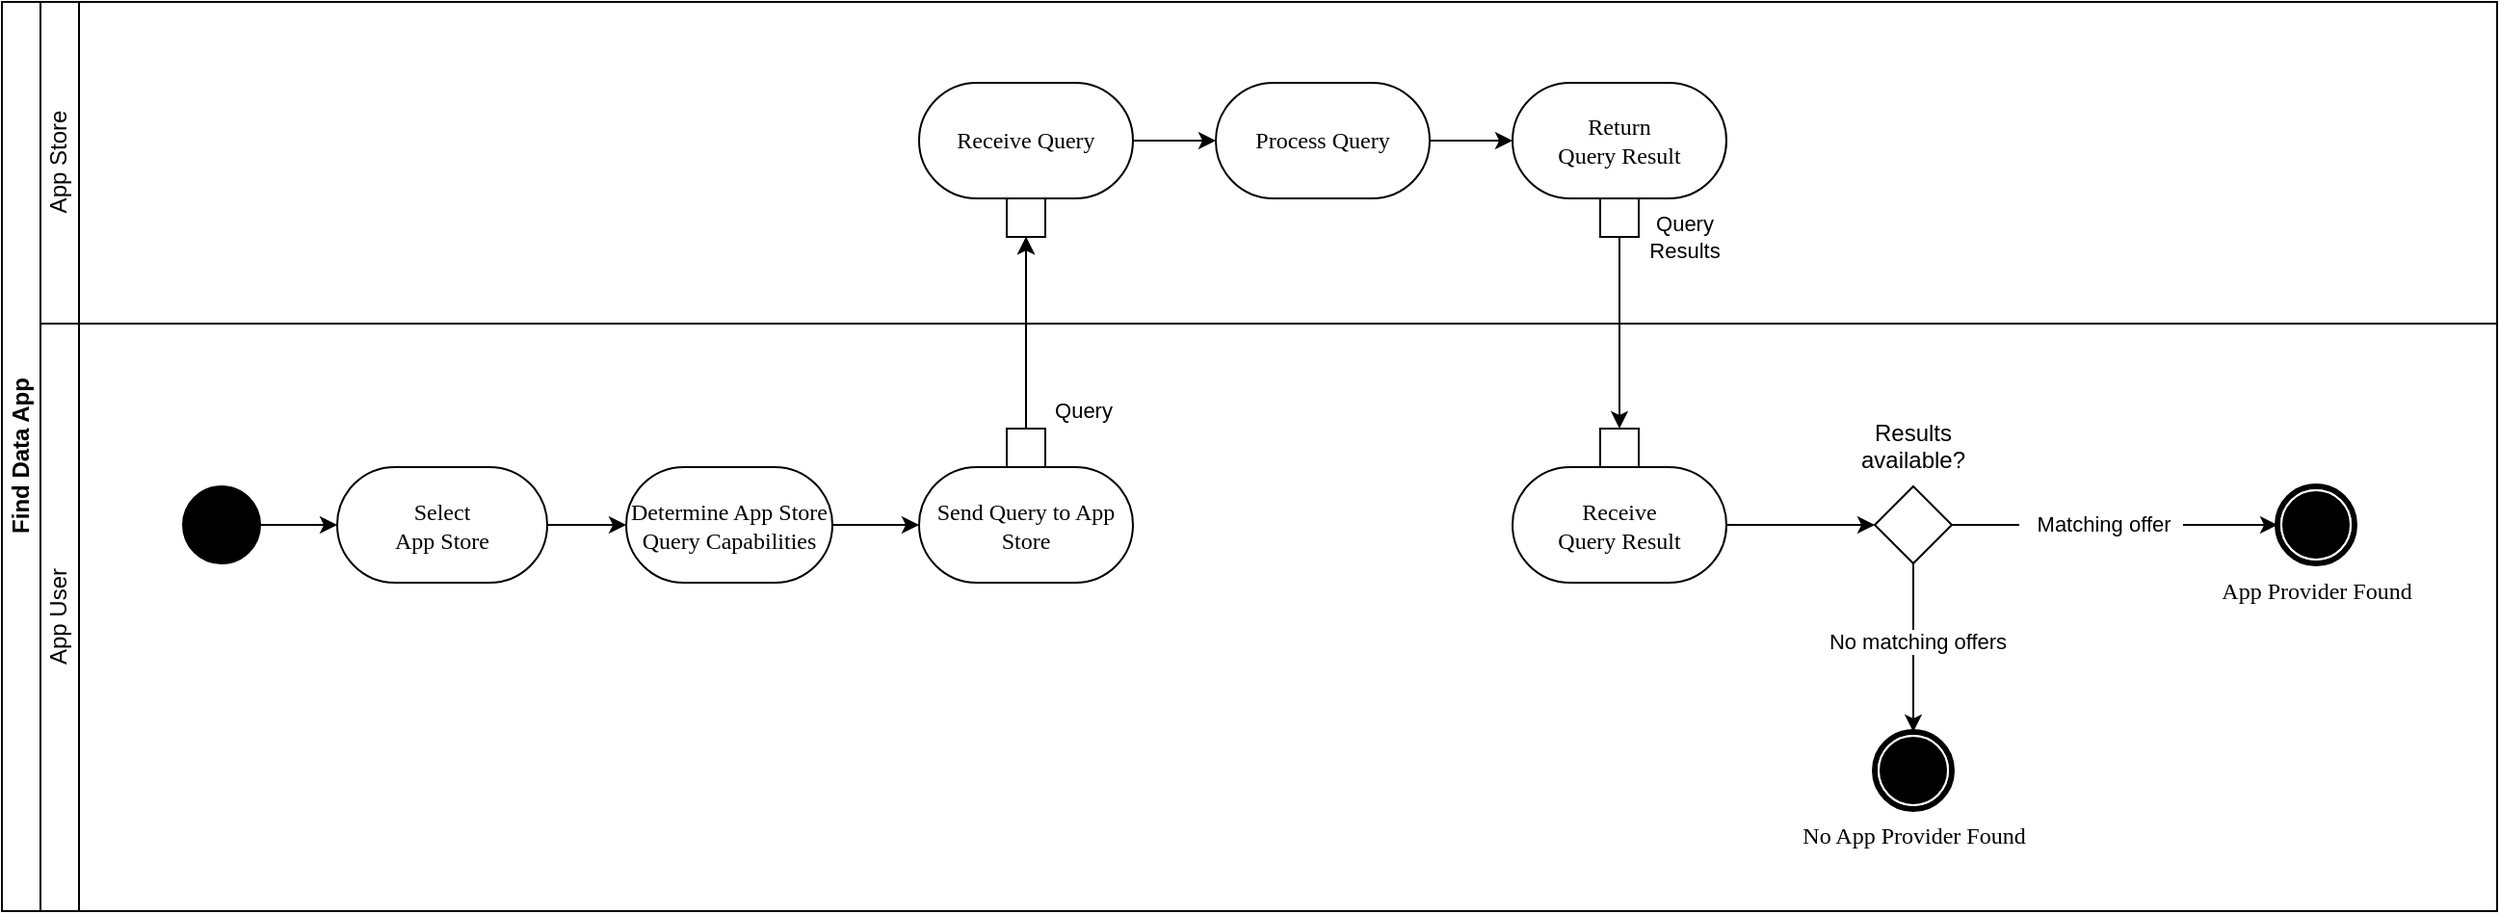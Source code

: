 <mxfile version="17.4.0" type="google" pages="2"><diagram id="prtHgNgQTEPvFCAcTncT" name="Page-1"><mxGraphModel grid="0" page="1" gridSize="10" guides="1" tooltips="1" connect="1" arrows="1" fold="1" pageScale="1" pageWidth="827" pageHeight="1169" math="0" shadow="0"><root><mxCell id="0"/><mxCell id="1" parent="0"/><mxCell id="dNxyNK7c78bLwvsdeMH5-19" value="Find Data App" style="swimlane;html=1;childLayout=stackLayout;resizeParent=1;resizeParentMax=0;horizontal=0;startSize=20;horizontalStack=0;flipH=0;direction=east;" vertex="1" parent="1"><mxGeometry x="90" y="30" width="1295" height="472" as="geometry"/></mxCell><mxCell id="dNxyNK7c78bLwvsdeMH5-22" value="App Store" style="swimlane;html=1;startSize=20;horizontal=0;fontStyle=0" vertex="1" parent="dNxyNK7c78bLwvsdeMH5-19"><mxGeometry x="20" width="1275" height="167" as="geometry"/></mxCell><mxCell id="uVfh3GT1M28bKxcgiAx--29" style="edgeStyle=orthogonalEdgeStyle;rounded=0;orthogonalLoop=1;jettySize=auto;html=1;" edge="1" parent="dNxyNK7c78bLwvsdeMH5-22" source="uVfh3GT1M28bKxcgiAx--25" target="uVfh3GT1M28bKxcgiAx--27"><mxGeometry relative="1" as="geometry"/></mxCell><mxCell id="uVfh3GT1M28bKxcgiAx--25" value="Receive Query" style="rounded=1;whiteSpace=wrap;html=1;shadow=0;comic=0;labelBackgroundColor=none;strokeWidth=1;fontFamily=Verdana;fontSize=12;align=center;arcSize=50;" vertex="1" parent="dNxyNK7c78bLwvsdeMH5-22"><mxGeometry x="456" y="42" width="111" height="60" as="geometry"/></mxCell><mxCell id="uVfh3GT1M28bKxcgiAx--31" style="edgeStyle=orthogonalEdgeStyle;rounded=0;orthogonalLoop=1;jettySize=auto;html=1;" edge="1" parent="dNxyNK7c78bLwvsdeMH5-22" source="uVfh3GT1M28bKxcgiAx--27" target="uVfh3GT1M28bKxcgiAx--30"><mxGeometry relative="1" as="geometry"/></mxCell><mxCell id="uVfh3GT1M28bKxcgiAx--27" value="Process Query" style="rounded=1;whiteSpace=wrap;html=1;shadow=0;comic=0;labelBackgroundColor=none;strokeWidth=1;fontFamily=Verdana;fontSize=12;align=center;arcSize=50;" vertex="1" parent="dNxyNK7c78bLwvsdeMH5-22"><mxGeometry x="610" y="42" width="111" height="60" as="geometry"/></mxCell><mxCell id="uVfh3GT1M28bKxcgiAx--30" value="Return&lt;br&gt;Query Result" style="rounded=1;whiteSpace=wrap;html=1;shadow=0;comic=0;labelBackgroundColor=none;strokeWidth=1;fontFamily=Verdana;fontSize=12;align=center;arcSize=50;" vertex="1" parent="dNxyNK7c78bLwvsdeMH5-22"><mxGeometry x="764" y="42" width="111" height="60" as="geometry"/></mxCell><mxCell id="-1bGKvx9Kn6wAe0Wyqjg-2" value="" style="rounded=0;whiteSpace=wrap;html=1;strokeColor=default;" vertex="1" parent="dNxyNK7c78bLwvsdeMH5-22"><mxGeometry x="501.5" y="102" width="20" height="20" as="geometry"/></mxCell><mxCell id="-1bGKvx9Kn6wAe0Wyqjg-7" value="" style="rounded=0;whiteSpace=wrap;html=1;strokeColor=default;" vertex="1" parent="dNxyNK7c78bLwvsdeMH5-22"><mxGeometry x="809.5" y="102" width="20" height="20" as="geometry"/></mxCell><mxCell id="dNxyNK7c78bLwvsdeMH5-27" value="" style="edgeStyle=orthogonalEdgeStyle;rounded=0;orthogonalLoop=1;jettySize=auto;html=1;dashed=1;endArrow=none;endFill=0;" edge="1" parent="dNxyNK7c78bLwvsdeMH5-19"><mxGeometry relative="1" as="geometry"><mxPoint x="219" y="90" as="sourcePoint"/><mxPoint x="219.034" y="90" as="targetPoint"/></mxGeometry></mxCell><mxCell id="uVfh3GT1M28bKxcgiAx--33" value="&lt;div&gt;Query &lt;br&gt;&lt;/div&gt;&lt;div&gt;Results&lt;/div&gt;" style="rounded=0;orthogonalLoop=1;jettySize=auto;html=1;endArrow=classic;endFill=1;startArrow=none;startFill=0;endSize=6;startSize=6;exitX=0.5;exitY=1;exitDx=0;exitDy=0;entryX=0.5;entryY=0;entryDx=0;entryDy=0;" edge="1" parent="dNxyNK7c78bLwvsdeMH5-19" source="-1bGKvx9Kn6wAe0Wyqjg-7" target="-1bGKvx9Kn6wAe0Wyqjg-8"><mxGeometry x="-1" y="33" relative="1" as="geometry"><mxPoint as="offset"/></mxGeometry></mxCell><mxCell id="uVfh3GT1M28bKxcgiAx--26" style="rounded=0;orthogonalLoop=1;jettySize=auto;html=1;entryX=0.5;entryY=1;entryDx=0;entryDy=0;endArrow=classic;endFill=1;startArrow=none;startFill=0;endSize=6;startSize=6;strokeWidth=1;" edge="1" parent="dNxyNK7c78bLwvsdeMH5-19" source="-1bGKvx9Kn6wAe0Wyqjg-1" target="-1bGKvx9Kn6wAe0Wyqjg-2"><mxGeometry relative="1" as="geometry"><mxPoint x="608" y="248" as="sourcePoint"/></mxGeometry></mxCell><mxCell id="-1bGKvx9Kn6wAe0Wyqjg-6" value="Query" style="edgeStyle=none;rounded=0;orthogonalLoop=1;jettySize=auto;html=1;" edge="1" parent="dNxyNK7c78bLwvsdeMH5-19" source="-1bGKvx9Kn6wAe0Wyqjg-1" target="-1bGKvx9Kn6wAe0Wyqjg-2"><mxGeometry x="-0.799" y="-29" relative="1" as="geometry"><mxPoint as="offset"/></mxGeometry></mxCell><mxCell id="uVfh3GT1M28bKxcgiAx--11" value="App User" style="swimlane;html=1;startSize=20;horizontal=0;fontStyle=0" vertex="1" parent="dNxyNK7c78bLwvsdeMH5-19"><mxGeometry x="20" y="167" width="1275" height="305" as="geometry"/></mxCell><mxCell id="wiI2pj7NbJvjHoOLdIeQ-2" value="" style="ellipse;whiteSpace=wrap;html=1;rounded=0;shadow=0;comic=0;labelBackgroundColor=none;strokeWidth=1;fillColor=#000000;fontFamily=Verdana;fontSize=12;align=center;" vertex="1" parent="uVfh3GT1M28bKxcgiAx--11"><mxGeometry x="74" y="84.5" width="40" height="40" as="geometry"/></mxCell><mxCell id="uVfh3GT1M28bKxcgiAx--22" style="edgeStyle=orthogonalEdgeStyle;rounded=0;orthogonalLoop=1;jettySize=auto;html=1;" edge="1" parent="uVfh3GT1M28bKxcgiAx--11" source="wiI2pj7NbJvjHoOLdIeQ-3" target="uVfh3GT1M28bKxcgiAx--21"><mxGeometry relative="1" as="geometry"/></mxCell><mxCell id="wiI2pj7NbJvjHoOLdIeQ-3" value="&lt;div&gt;Select&lt;/div&gt;&lt;div&gt;App Store&lt;/div&gt;" style="rounded=1;whiteSpace=wrap;html=1;shadow=0;comic=0;labelBackgroundColor=none;strokeWidth=1;fontFamily=Verdana;fontSize=12;align=center;arcSize=50;" vertex="1" parent="uVfh3GT1M28bKxcgiAx--11"><mxGeometry x="154" y="74.5" width="109" height="60" as="geometry"/></mxCell><mxCell id="wiI2pj7NbJvjHoOLdIeQ-4" style="edgeStyle=orthogonalEdgeStyle;rounded=0;orthogonalLoop=1;jettySize=auto;html=1;" edge="1" parent="uVfh3GT1M28bKxcgiAx--11" source="wiI2pj7NbJvjHoOLdIeQ-2" target="wiI2pj7NbJvjHoOLdIeQ-3"><mxGeometry relative="1" as="geometry"/></mxCell><mxCell id="uVfh3GT1M28bKxcgiAx--24" style="edgeStyle=orthogonalEdgeStyle;rounded=0;orthogonalLoop=1;jettySize=auto;html=1;" edge="1" parent="uVfh3GT1M28bKxcgiAx--11" source="uVfh3GT1M28bKxcgiAx--21" target="uVfh3GT1M28bKxcgiAx--23"><mxGeometry relative="1" as="geometry"/></mxCell><mxCell id="uVfh3GT1M28bKxcgiAx--21" value="Determine App Store Query Capabilities" style="rounded=1;whiteSpace=wrap;html=1;shadow=0;comic=0;labelBackgroundColor=none;strokeWidth=1;fontFamily=Verdana;fontSize=12;align=center;arcSize=50;" vertex="1" parent="uVfh3GT1M28bKxcgiAx--11"><mxGeometry x="304" y="74.5" width="107" height="60" as="geometry"/></mxCell><mxCell id="uVfh3GT1M28bKxcgiAx--23" value="Send Query to App Store" style="rounded=1;whiteSpace=wrap;html=1;shadow=0;comic=0;labelBackgroundColor=none;strokeWidth=1;fontFamily=Verdana;fontSize=12;align=center;arcSize=50;" vertex="1" parent="uVfh3GT1M28bKxcgiAx--11"><mxGeometry x="456" y="74.5" width="111" height="60" as="geometry"/></mxCell><mxCell id="uVfh3GT1M28bKxcgiAx--34" style="edgeStyle=orthogonalEdgeStyle;rounded=0;orthogonalLoop=1;jettySize=auto;html=1;entryX=0;entryY=0.5;entryDx=0;entryDy=0;" edge="1" parent="uVfh3GT1M28bKxcgiAx--11" source="uVfh3GT1M28bKxcgiAx--32" target="-1bGKvx9Kn6wAe0Wyqjg-11"><mxGeometry relative="1" as="geometry"><mxPoint x="922" y="104.5" as="targetPoint"/></mxGeometry></mxCell><mxCell id="uVfh3GT1M28bKxcgiAx--32" value="Receive&lt;br&gt;Query Result" style="rounded=1;whiteSpace=wrap;html=1;shadow=0;comic=0;labelBackgroundColor=none;strokeWidth=1;fontFamily=Verdana;fontSize=12;align=center;arcSize=50;" vertex="1" parent="uVfh3GT1M28bKxcgiAx--11"><mxGeometry x="764" y="74.5" width="111" height="60" as="geometry"/></mxCell><mxCell id="uVfh3GT1M28bKxcgiAx--35" style="edgeStyle=orthogonalEdgeStyle;rounded=0;orthogonalLoop=1;jettySize=auto;html=1;exitX=0.5;exitY=1;exitDx=0;exitDy=0;" edge="1" parent="uVfh3GT1M28bKxcgiAx--11" source="-1bGKvx9Kn6wAe0Wyqjg-11" target="wiI2pj7NbJvjHoOLdIeQ-7"><mxGeometry relative="1" as="geometry"><mxPoint x="972" y="150" as="sourcePoint"/></mxGeometry></mxCell><mxCell id="uVfh3GT1M28bKxcgiAx--36" value="No matching offers" style="edgeLabel;html=1;align=center;verticalAlign=middle;resizable=0;points=[];" vertex="1" connectable="0" parent="uVfh3GT1M28bKxcgiAx--35"><mxGeometry x="-0.282" y="2" relative="1" as="geometry"><mxPoint y="9" as="offset"/></mxGeometry></mxCell><mxCell id="uVfh3GT1M28bKxcgiAx--38" style="edgeStyle=orthogonalEdgeStyle;rounded=0;orthogonalLoop=1;jettySize=auto;html=1;entryX=0;entryY=0.5;entryDx=0;entryDy=0;exitX=1;exitY=0.5;exitDx=0;exitDy=0;" edge="1" parent="uVfh3GT1M28bKxcgiAx--11" source="-1bGKvx9Kn6wAe0Wyqjg-11" target="uVfh3GT1M28bKxcgiAx--40"><mxGeometry relative="1" as="geometry"><mxPoint x="1128" y="104.5" as="targetPoint"/><mxPoint x="1022" y="104.5" as="sourcePoint"/></mxGeometry></mxCell><mxCell id="uVfh3GT1M28bKxcgiAx--39" value="&amp;nbsp;&amp;nbsp; Matching offer&amp;nbsp;&amp;nbsp; " style="edgeLabel;html=1;align=center;verticalAlign=middle;resizable=0;points=[];" vertex="1" connectable="0" parent="uVfh3GT1M28bKxcgiAx--38"><mxGeometry x="-0.173" y="-1" relative="1" as="geometry"><mxPoint x="7" y="-2" as="offset"/></mxGeometry></mxCell><mxCell id="wiI2pj7NbJvjHoOLdIeQ-7" value="No App Provider Found" style="shape=mxgraph.bpmn.shape;html=1;verticalLabelPosition=bottom;labelBackgroundColor=#ffffff;verticalAlign=top;perimeter=ellipsePerimeter;outline=end;symbol=terminate;rounded=0;shadow=0;comic=0;strokeWidth=1;fontFamily=Verdana;fontSize=12;align=center;" vertex="1" parent="uVfh3GT1M28bKxcgiAx--11"><mxGeometry x="952" y="212" width="40" height="40" as="geometry"/></mxCell><mxCell id="uVfh3GT1M28bKxcgiAx--40" value="App Provider Found" style="shape=mxgraph.bpmn.shape;html=1;verticalLabelPosition=bottom;labelBackgroundColor=#ffffff;verticalAlign=top;perimeter=ellipsePerimeter;outline=end;symbol=terminate;rounded=0;shadow=0;comic=0;strokeWidth=1;fontFamily=Verdana;fontSize=12;align=center;" vertex="1" parent="uVfh3GT1M28bKxcgiAx--11"><mxGeometry x="1161" y="84.5" width="40" height="40" as="geometry"/></mxCell><mxCell id="-1bGKvx9Kn6wAe0Wyqjg-1" value="" style="rounded=0;whiteSpace=wrap;html=1;strokeColor=default;" vertex="1" parent="uVfh3GT1M28bKxcgiAx--11"><mxGeometry x="501.5" y="54.5" width="20" height="20" as="geometry"/></mxCell><mxCell id="-1bGKvx9Kn6wAe0Wyqjg-8" value="" style="rounded=0;whiteSpace=wrap;html=1;strokeColor=default;" vertex="1" parent="uVfh3GT1M28bKxcgiAx--11"><mxGeometry x="809.5" y="54.5" width="20" height="20" as="geometry"/></mxCell><mxCell id="-1bGKvx9Kn6wAe0Wyqjg-10" value="&lt;div&gt;Results&lt;/div&gt;&lt;div&gt;available?&lt;/div&gt;" style="text;whiteSpace=wrap;html=1;align=center;" vertex="1" parent="uVfh3GT1M28bKxcgiAx--11"><mxGeometry x="935" y="42.5" width="74" height="42" as="geometry"/></mxCell><mxCell id="-1bGKvx9Kn6wAe0Wyqjg-11" value="" style="rhombus;whiteSpace=wrap;html=1;" vertex="1" parent="uVfh3GT1M28bKxcgiAx--11"><mxGeometry x="952" y="84.5" width="40" height="40" as="geometry"/></mxCell></root></mxGraphModel></diagram><diagram id="obYw-jGJEV3MYV3MGKgx" name="Page-2"><mxGraphModel grid="1" page="1" gridSize="10" guides="1" tooltips="1" connect="1" arrows="1" fold="1" pageScale="1" pageWidth="827" pageHeight="1169" math="0" shadow="0"><root><mxCell id="0"/><mxCell id="1" parent="0"/><mxCell id="wi4sopHQv53TS3ChuXou-1" value="Find Data App" style="swimlane;childLayout=stackLayout;resizeParent=1;resizeParentMax=0;horizontal=1;startSize=20;horizontalStack=0;fontStyle=1" vertex="1" parent="1"><mxGeometry x="60" y="70" width="1290" height="510" as="geometry"/></mxCell><mxCell id="wi4sopHQv53TS3ChuXou-2" value="App Store" style="swimlane;startSize=20;horizontal=0;" vertex="1" parent="wi4sopHQv53TS3ChuXou-1"><mxGeometry y="20" width="1290" height="170" as="geometry"/></mxCell><mxCell id="UZZjXRVZWJvCu-JCL9Qi-2" value="Receive Query" style="rounded=1;whiteSpace=wrap;html=1;shadow=0;comic=0;labelBackgroundColor=none;strokeWidth=1;fontFamily=Verdana;fontSize=12;align=center;arcSize=50;" vertex="1" parent="wi4sopHQv53TS3ChuXou-2"><mxGeometry x="462" y="40" width="111" height="60" as="geometry"/></mxCell><mxCell id="UZZjXRVZWJvCu-JCL9Qi-4" value="Process Query" style="rounded=1;whiteSpace=wrap;html=1;shadow=0;comic=0;labelBackgroundColor=none;strokeWidth=1;fontFamily=Verdana;fontSize=12;align=center;arcSize=50;" vertex="1" parent="wi4sopHQv53TS3ChuXou-2"><mxGeometry x="616" y="40" width="111" height="60" as="geometry"/></mxCell><mxCell id="UZZjXRVZWJvCu-JCL9Qi-1" style="edgeStyle=orthogonalEdgeStyle;rounded=0;orthogonalLoop=1;jettySize=auto;html=1;" edge="1" parent="wi4sopHQv53TS3ChuXou-2" source="UZZjXRVZWJvCu-JCL9Qi-2" target="UZZjXRVZWJvCu-JCL9Qi-4"><mxGeometry relative="1" as="geometry"/></mxCell><mxCell id="UZZjXRVZWJvCu-JCL9Qi-5" value="Return&lt;br&gt;Query Results" style="rounded=1;whiteSpace=wrap;html=1;shadow=0;comic=0;labelBackgroundColor=none;strokeWidth=1;fontFamily=Verdana;fontSize=12;align=center;arcSize=50;" vertex="1" parent="wi4sopHQv53TS3ChuXou-2"><mxGeometry x="770" y="40" width="111" height="60" as="geometry"/></mxCell><mxCell id="UZZjXRVZWJvCu-JCL9Qi-3" style="edgeStyle=orthogonalEdgeStyle;rounded=0;orthogonalLoop=1;jettySize=auto;html=1;" edge="1" parent="wi4sopHQv53TS3ChuXou-2" source="UZZjXRVZWJvCu-JCL9Qi-4" target="UZZjXRVZWJvCu-JCL9Qi-5"><mxGeometry relative="1" as="geometry"/></mxCell><mxCell id="UZZjXRVZWJvCu-JCL9Qi-6" value="" style="rounded=0;whiteSpace=wrap;html=1;strokeColor=default;" vertex="1" parent="wi4sopHQv53TS3ChuXou-2"><mxGeometry x="507.5" y="100" width="20" height="20" as="geometry"/></mxCell><mxCell id="UZZjXRVZWJvCu-JCL9Qi-7" value="" style="rounded=0;whiteSpace=wrap;html=1;strokeColor=default;" vertex="1" parent="wi4sopHQv53TS3ChuXou-2"><mxGeometry x="815.5" y="100" width="20" height="20" as="geometry"/></mxCell><mxCell id="wi4sopHQv53TS3ChuXou-16" value="App User" style="swimlane;startSize=20;horizontal=0;fontStyle=1" vertex="1" parent="wi4sopHQv53TS3ChuXou-1"><mxGeometry y="190" width="1290" height="320" as="geometry"/></mxCell><mxCell id="wi4sopHQv53TS3ChuXou-17" value="Connector" style="swimlane;startSize=20;horizontal=0;fontStyle=0" vertex="1" parent="wi4sopHQv53TS3ChuXou-16"><mxGeometry x="20" width="1270" height="320" as="geometry"/></mxCell><mxCell id="dghMM0rPUdAbzpBHdBav-1" value="" style="ellipse;whiteSpace=wrap;html=1;rounded=0;shadow=0;comic=0;labelBackgroundColor=none;strokeWidth=1;fillColor=#000000;fontFamily=Verdana;fontSize=12;align=center;" vertex="1" parent="wi4sopHQv53TS3ChuXou-17"><mxGeometry x="60" y="92" width="40" height="40" as="geometry"/></mxCell><mxCell id="dghMM0rPUdAbzpBHdBav-3" value="&lt;div&gt;Select&lt;/div&gt;&lt;div&gt;App Store&lt;/div&gt;" style="rounded=1;whiteSpace=wrap;html=1;shadow=0;comic=0;labelBackgroundColor=none;strokeWidth=1;fontFamily=Verdana;fontSize=12;align=center;arcSize=50;" vertex="1" parent="wi4sopHQv53TS3ChuXou-17"><mxGeometry x="140" y="82" width="109" height="60" as="geometry"/></mxCell><mxCell id="dghMM0rPUdAbzpBHdBav-4" style="edgeStyle=orthogonalEdgeStyle;rounded=0;orthogonalLoop=1;jettySize=auto;html=1;" edge="1" parent="wi4sopHQv53TS3ChuXou-17" source="dghMM0rPUdAbzpBHdBav-1" target="dghMM0rPUdAbzpBHdBav-3"><mxGeometry relative="1" as="geometry"/></mxCell><mxCell id="dghMM0rPUdAbzpBHdBav-6" value="Determine App Store Query Capabilities" style="rounded=1;whiteSpace=wrap;html=1;shadow=0;comic=0;labelBackgroundColor=none;strokeWidth=1;fontFamily=Verdana;fontSize=12;align=center;arcSize=50;" vertex="1" parent="wi4sopHQv53TS3ChuXou-17"><mxGeometry x="290" y="82" width="107" height="60" as="geometry"/></mxCell><mxCell id="dghMM0rPUdAbzpBHdBav-2" style="edgeStyle=orthogonalEdgeStyle;rounded=0;orthogonalLoop=1;jettySize=auto;html=1;" edge="1" parent="wi4sopHQv53TS3ChuXou-17" source="dghMM0rPUdAbzpBHdBav-3" target="dghMM0rPUdAbzpBHdBav-6"><mxGeometry relative="1" as="geometry"/></mxCell><mxCell id="dghMM0rPUdAbzpBHdBav-7" value="Send Query to App Store" style="rounded=1;whiteSpace=wrap;html=1;shadow=0;comic=0;labelBackgroundColor=none;strokeWidth=1;fontFamily=Verdana;fontSize=12;align=center;arcSize=50;" vertex="1" parent="wi4sopHQv53TS3ChuXou-17"><mxGeometry x="442" y="82" width="111" height="60" as="geometry"/></mxCell><mxCell id="dghMM0rPUdAbzpBHdBav-5" style="edgeStyle=orthogonalEdgeStyle;rounded=0;orthogonalLoop=1;jettySize=auto;html=1;" edge="1" parent="wi4sopHQv53TS3ChuXou-17" source="dghMM0rPUdAbzpBHdBav-6" target="dghMM0rPUdAbzpBHdBav-7"><mxGeometry relative="1" as="geometry"/></mxCell><mxCell id="dghMM0rPUdAbzpBHdBav-9" value="Receive&lt;br&gt;Query Result" style="rounded=1;whiteSpace=wrap;html=1;shadow=0;comic=0;labelBackgroundColor=none;strokeWidth=1;fontFamily=Verdana;fontSize=12;align=center;arcSize=50;" vertex="1" parent="wi4sopHQv53TS3ChuXou-17"><mxGeometry x="750" y="82" width="111" height="60" as="geometry"/></mxCell><mxCell id="dghMM0rPUdAbzpBHdBav-14" value="No App Provider Found" style="shape=mxgraph.bpmn.shape;html=1;verticalLabelPosition=bottom;labelBackgroundColor=#ffffff;verticalAlign=top;perimeter=ellipsePerimeter;outline=end;symbol=terminate;rounded=0;shadow=0;comic=0;strokeWidth=1;fontFamily=Verdana;fontSize=12;align=center;" vertex="1" parent="wi4sopHQv53TS3ChuXou-17"><mxGeometry x="938" y="219.5" width="40" height="40" as="geometry"/></mxCell><mxCell id="dghMM0rPUdAbzpBHdBav-15" value="App Provider Found" style="shape=mxgraph.bpmn.shape;html=1;verticalLabelPosition=bottom;labelBackgroundColor=#ffffff;verticalAlign=top;perimeter=ellipsePerimeter;outline=end;symbol=terminate;rounded=0;shadow=0;comic=0;strokeWidth=1;fontFamily=Verdana;fontSize=12;align=center;" vertex="1" parent="wi4sopHQv53TS3ChuXou-17"><mxGeometry x="1147" y="92" width="40" height="40" as="geometry"/></mxCell><mxCell id="dghMM0rPUdAbzpBHdBav-16" value="" style="rounded=0;whiteSpace=wrap;html=1;strokeColor=default;" vertex="1" parent="wi4sopHQv53TS3ChuXou-17"><mxGeometry x="487.5" y="62" width="20" height="20" as="geometry"/></mxCell><mxCell id="dghMM0rPUdAbzpBHdBav-17" value="" style="rounded=0;whiteSpace=wrap;html=1;strokeColor=default;" vertex="1" parent="wi4sopHQv53TS3ChuXou-17"><mxGeometry x="795.5" y="62" width="20" height="20" as="geometry"/></mxCell><mxCell id="dghMM0rPUdAbzpBHdBav-18" value="&lt;div&gt;Results&lt;/div&gt;&lt;div&gt;available?&lt;/div&gt;" style="text;whiteSpace=wrap;html=1;align=center;" vertex="1" parent="wi4sopHQv53TS3ChuXou-17"><mxGeometry x="921" y="50" width="74" height="42" as="geometry"/></mxCell><mxCell id="dghMM0rPUdAbzpBHdBav-19" value="" style="rhombus;whiteSpace=wrap;html=1;" vertex="1" parent="wi4sopHQv53TS3ChuXou-17"><mxGeometry x="938" y="92" width="40" height="40" as="geometry"/></mxCell><mxCell id="dghMM0rPUdAbzpBHdBav-8" style="edgeStyle=orthogonalEdgeStyle;rounded=0;orthogonalLoop=1;jettySize=auto;html=1;entryX=0;entryY=0.5;entryDx=0;entryDy=0;" edge="1" parent="wi4sopHQv53TS3ChuXou-17" source="dghMM0rPUdAbzpBHdBav-9" target="dghMM0rPUdAbzpBHdBav-19"><mxGeometry relative="1" as="geometry"><mxPoint x="798" y="-85" as="targetPoint"/></mxGeometry></mxCell><mxCell id="dghMM0rPUdAbzpBHdBav-10" style="edgeStyle=orthogonalEdgeStyle;rounded=0;orthogonalLoop=1;jettySize=auto;html=1;exitX=0.5;exitY=1;exitDx=0;exitDy=0;" edge="1" parent="wi4sopHQv53TS3ChuXou-17" source="dghMM0rPUdAbzpBHdBav-19" target="dghMM0rPUdAbzpBHdBav-14"><mxGeometry relative="1" as="geometry"><mxPoint x="848" y="-39.5" as="sourcePoint"/></mxGeometry></mxCell><mxCell id="dghMM0rPUdAbzpBHdBav-11" value="No matching offers" style="edgeLabel;html=1;align=center;verticalAlign=middle;resizable=0;points=[];" connectable="0" vertex="1" parent="dghMM0rPUdAbzpBHdBav-10"><mxGeometry x="-0.282" y="2" relative="1" as="geometry"><mxPoint y="9" as="offset"/></mxGeometry></mxCell><mxCell id="dghMM0rPUdAbzpBHdBav-12" style="edgeStyle=orthogonalEdgeStyle;rounded=0;orthogonalLoop=1;jettySize=auto;html=1;entryX=0;entryY=0.5;entryDx=0;entryDy=0;exitX=1;exitY=0.5;exitDx=0;exitDy=0;" edge="1" parent="wi4sopHQv53TS3ChuXou-17" source="dghMM0rPUdAbzpBHdBav-19" target="dghMM0rPUdAbzpBHdBav-15"><mxGeometry relative="1" as="geometry"><mxPoint x="1004" y="-85" as="targetPoint"/><mxPoint x="898" y="-85" as="sourcePoint"/></mxGeometry></mxCell><mxCell id="dghMM0rPUdAbzpBHdBav-13" value="&amp;nbsp;&amp;nbsp; Matching offer&amp;nbsp;&amp;nbsp; " style="edgeLabel;html=1;align=center;verticalAlign=middle;resizable=0;points=[];" connectable="0" vertex="1" parent="dghMM0rPUdAbzpBHdBav-12"><mxGeometry x="-0.173" y="-1" relative="1" as="geometry"><mxPoint x="7" y="-2" as="offset"/></mxGeometry></mxCell><mxCell id="5VdFtoyGQ9rFHkMErqkz-1" value="Query" style="edgeStyle=none;rounded=0;orthogonalLoop=1;jettySize=auto;html=1;entryX=0.5;entryY=1;entryDx=0;entryDy=0;fontColor=#000000;" edge="1" parent="wi4sopHQv53TS3ChuXou-1" source="dghMM0rPUdAbzpBHdBav-16" target="UZZjXRVZWJvCu-JCL9Qi-6"><mxGeometry x="-0.852" y="-32" relative="1" as="geometry"><mxPoint x="1" as="offset"/></mxGeometry></mxCell><mxCell id="5VdFtoyGQ9rFHkMErqkz-2" value="&lt;div&gt;Query&lt;/div&gt;&lt;div&gt;Results&lt;/div&gt;" style="edgeStyle=none;rounded=0;orthogonalLoop=1;jettySize=auto;html=1;entryX=0.5;entryY=0;entryDx=0;entryDy=0;fontColor=#000000;" edge="1" parent="wi4sopHQv53TS3ChuXou-1" source="UZZjXRVZWJvCu-JCL9Qi-7" target="dghMM0rPUdAbzpBHdBav-17"><mxGeometry x="-1" y="35" relative="1" as="geometry"><mxPoint as="offset"/></mxGeometry></mxCell></root></mxGraphModel></diagram></mxfile>